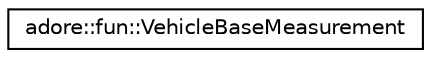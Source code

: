 digraph "Graphical Class Hierarchy"
{
 // LATEX_PDF_SIZE
  edge [fontname="Helvetica",fontsize="10",labelfontname="Helvetica",labelfontsize="10"];
  node [fontname="Helvetica",fontsize="10",shape=record];
  rankdir="LR";
  Node0 [label="adore::fun::VehicleBaseMeasurement",height=0.2,width=0.4,color="black", fillcolor="white", style="filled",URL="$classadore_1_1fun_1_1VehicleBaseMeasurement.html",tooltip=" "];
}
